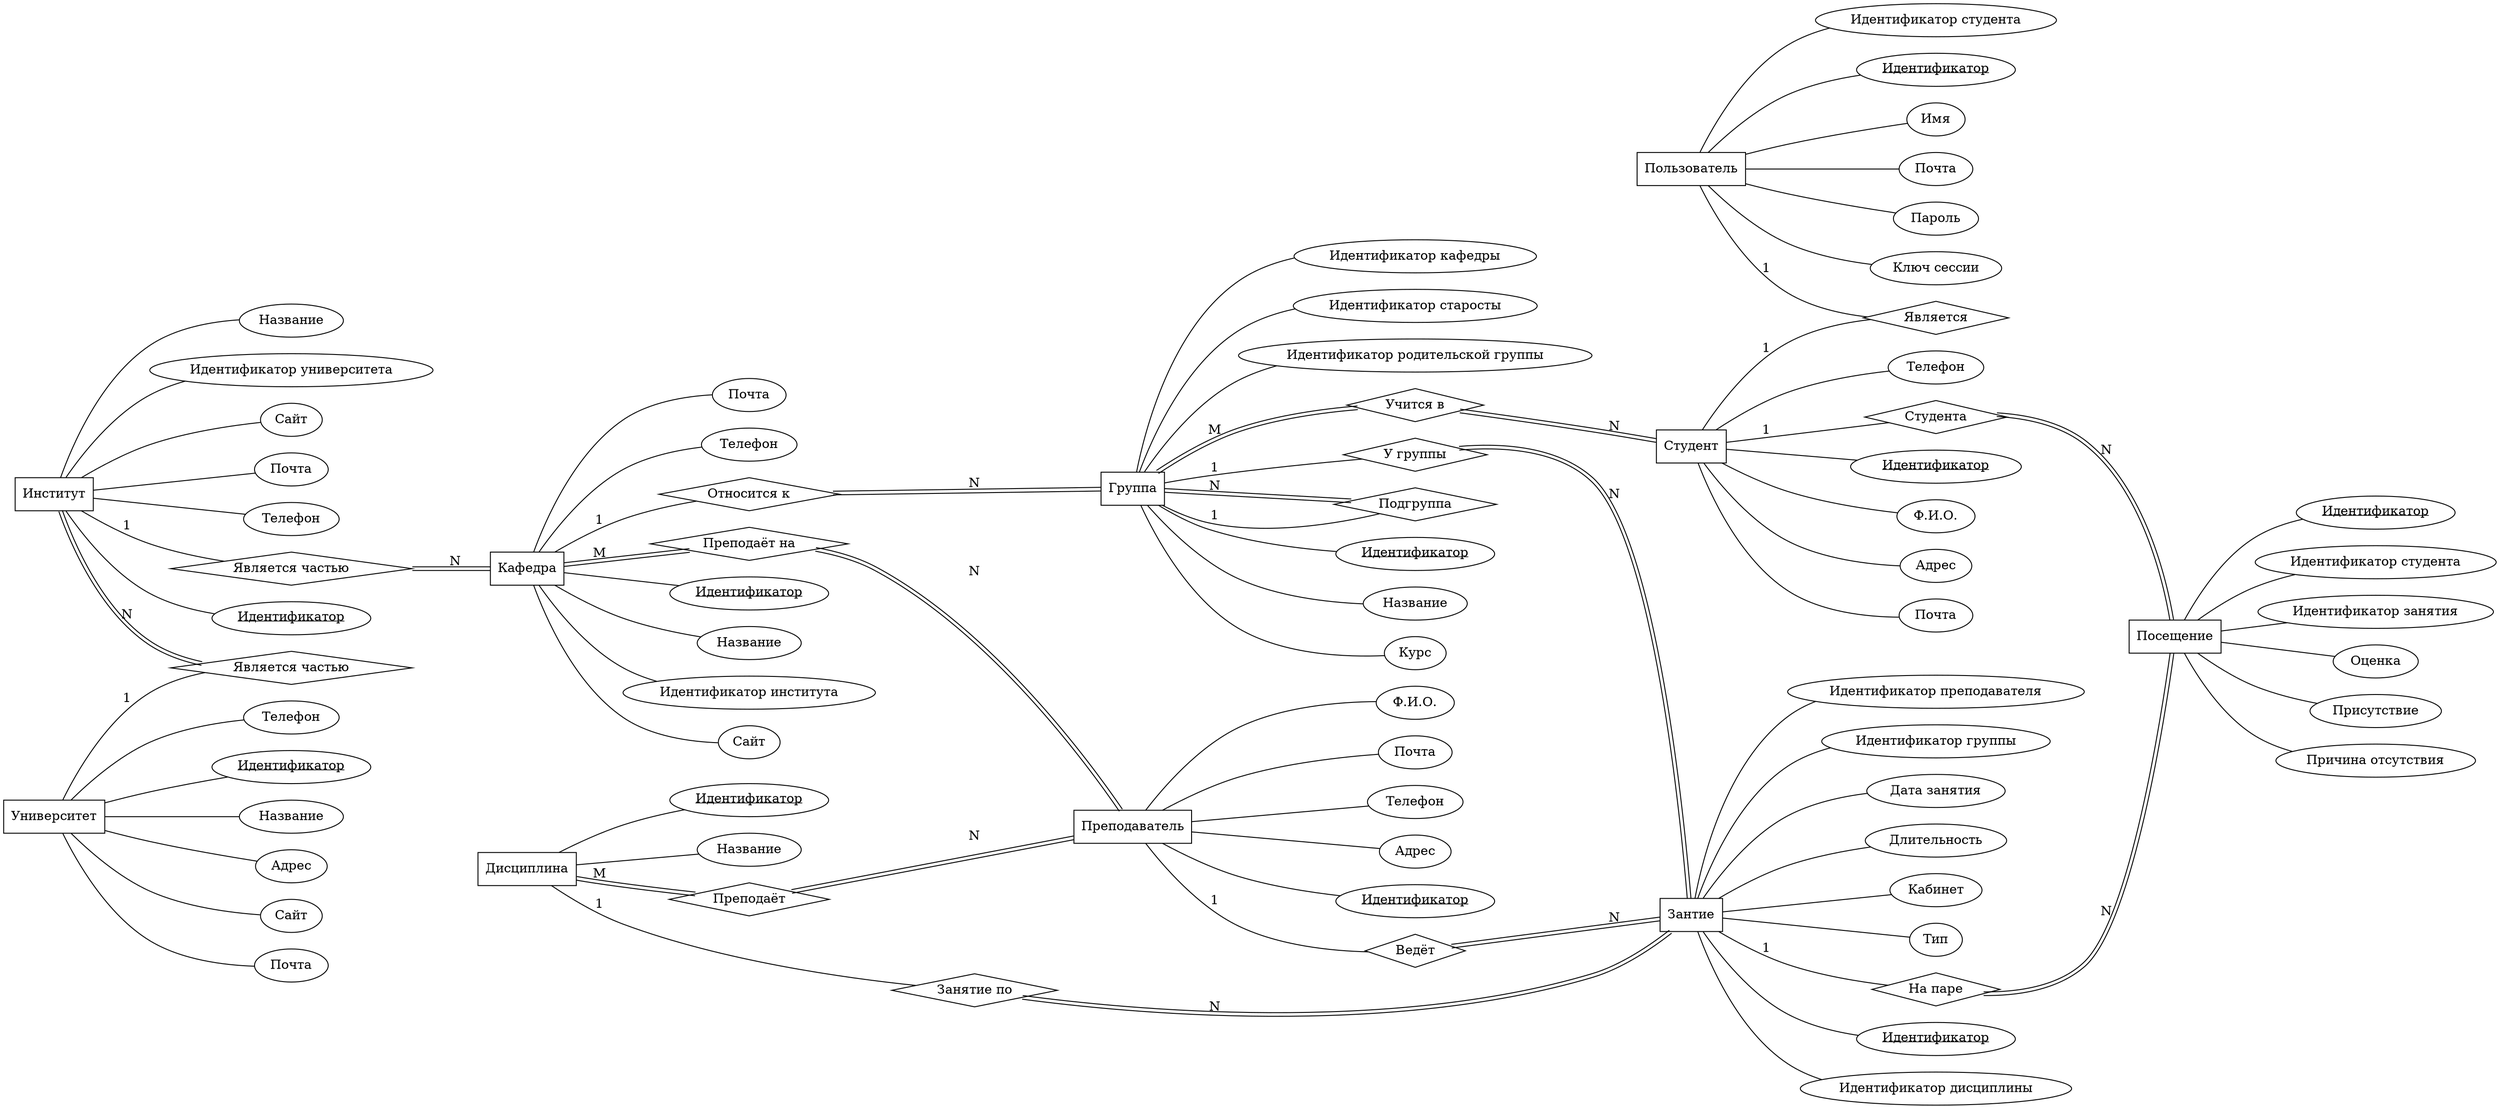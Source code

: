 graph erd {
	overlap = false;
	rankdir = LR;
	subgraph {
		node [group="table", shape=box, rank=same];
		attendance [label="Посещение"];
		cathedra [label="Кафедра"];
		/*cathedra_teacher;*/
		/*certificate;*/
		discipline [label="Дисциплина"];
		/*discipline_teacher;*/
		group [label="Группа"];
		/*group_student;*/
		institute [label="Институт"];
		student [label="Студент"];
		teacher [label="Преподаватель"];
		university [label="Университет"];
		user [label="Пользователь"];
		class [label="Зантие"]
	}

	subgraph {
		subgraph {
			attendance_pk_id [label=<<u>Идентификатор</u>>];
			attendance -- attendance_pk_id
			attendance_nk_student_id [label="Идентификатор студента"];
			attendance -- attendance_nk_student_id
			attendance_nk_class_id [label="Идентификатор занятия"];
			attendance -- attendance_nk_class_id
			attendance_nk_mark [label="Оценка"];
			attendance -- attendance_nk_mark
			attendance_nk_presence [label="Присутствие"];
			attendance -- attendance_nk_presence
			attendance_nk_reason [label="Причина отсутствия"];
			attendance -- attendance_nk_reason
		}

		subgraph {
			cathedra_pk_id [label=<<u>Идентификатор</u>>];
			cathedra -- cathedra_pk_id
			cathedra_nk_name [label="Название"];
			cathedra -- cathedra_nk_name
			cathedra_nk_institute_id [label="Идентификатор института"];
			cathedra -- cathedra_nk_institute_id
			cathedra_nk_site [label="Сайт"];
			cathedra -- cathedra_nk_site
			cathedra_nk_email [label="Почта"];
			cathedra -- cathedra_nk_email
			cathedra_nk_phone [label="Телефон"];
			cathedra -- cathedra_nk_phone
		}

		/*cathedra_teacher_pk_id [label="id"];
		cathedra_teacher -- cathedra_teacher_pk_id
		cathedra_teacher_nk_cathedra_id [label="cathedra_id"];
		cathedra_teacher -- cathedra_teacher_nk_cathedra_id
		cathedra_teacher_nk_teacher_id [label="teacher_id"];
		cathedra_teacher -- cathedra_teacher_nk_teacher_id*/


		subgraph {
			class_pk_id [label=<<u>Идентификатор</u>>];
			class -- class_pk_id
			class_nk_discipline_id [label="Идентификатор дисциплины"];
			class -- class_nk_discipline_id
			class_nk_teacher_id [label="Идентификатор преподавателя"];
			class -- class_nk_teacher_id
			class_nk_group_id [label="Идентификатор группы"];
			class -- class_nk_group_id
			class_nk_date [label="Дата занятия"];
			class -- class_nk_date
			class_nk_duration [label="Длительность"];
			class -- class_nk_duration
			class_nk_location [label="Кабинет"];
			class -- class_nk_location
			class_nk_type [label="Тип"];
			class -- class_nk_type
		}

		/*subgraph {
			certificate_pk_id [label="id"];
			certificate -- certificate_pk_id
			certificate_nk_student_id [label="student_id"];
			certificate -- certificate_nk_student_id
			certificate_nk_date_from [label="date_from"];
			certificate -- certificate_nk_date_from
			certificate_nk_date_to [label="date_to"];
			certificate -- certificate_nk_date_to
		}*/

		subgraph {
			discipline_pk_id [label=<<u>Идентификатор</u>>];
			discipline -- discipline_pk_id
			discipline_nk_name [label="Название"];
			discipline -- discipline_nk_name
		}

		/*discipline_teacher_pk_id [label="id"];
		discipline_teacher -- discipline_teacher_pk_id
		discipline_teacher_nk_discipline_id [label="discipline_id"];
		discipline_teacher -- discipline_teacher_nk_discipline_id
		discipline_teacher_nk_teacher_id [label="teacher_id"];
		discipline_teacher -- discipline_teacher_nk_teacher_id*/

		subgraph {
			group_pk_id [label=<<u>Идентификатор</u>>];
			group -- group_pk_id
			group_nk_name [label="Название"];
			group -- group_nk_name
			group_nk_course [label="Курс"];
			group -- group_nk_course
			group_nk_cathedra_id [label="Идентификатор кафедры"];
			group -- group_nk_cathedra_id
			group_nk_steward_id [label="Идентификатор старосты"];
			group -- group_nk_steward_id
			group_nk_super_id [label="Идентификатор родительской группы"];
			group -- group_nk_super_id
		}
		/*group_student_pk_id [label="id"];
		group_student -- group_student_pk_id
		group_student_nk_group_id [label="group_id"];
		group_student -- group_student_nk_group_id
		group_student_nk_student_id [label="student_id"];
		group_student -- group_student_nk_student_id*/

		subgraph {
			institute_pk_id [label=<<u>Идентификатор</u>>];
			institute -- institute_pk_id
			institute_nk_name [label="Название"];
			institute -- institute_nk_name
			institute_nk_university_id [label="Идентификатор университета"];
			institute -- institute_nk_university_id
			institute_nk_site [label="Сайт"];
			institute -- institute_nk_site
			institute_nk_email [label="Почта"];
			institute -- institute_nk_email
			institute_nk_phone [label="Телефон"];
			institute -- institute_nk_phone
		}

		subgraph {
			rankdir=rl;
			student_pk_id [label=< <u>Идентификатор</u> >];
			student -- student_pk_id
			student_nk_name [label="Ф.И.О."];
			student -- student_nk_name
			student_nk_address [label="Адрес"];
			student -- student_nk_address
			student_nk_email [label="Почта"];
			student -- student_nk_email
			student_nk_phone [label="Телефон"];
			student -- student_nk_phone
		}

		subgraph {
			teacher_pk_id [label=<<u>Идентификатор</u>>];
			teacher -- teacher_pk_id
			teacher_nk_name [label="Ф.И.О."];
			teacher -- teacher_nk_name
			teacher_nk_email [label="Почта"];
			teacher -- teacher_nk_email
			teacher_nk_phone [label="Телефон"];
			teacher -- teacher_nk_phone
			teacher_nk_address [label="Адрес"];
			teacher -- teacher_nk_address
		}

		subgraph {
			university_pk_id [label=<<u>Идентификатор</u>>];
			university -- university_pk_id
			university_nk_name [label="Название"];
			university -- university_nk_name
			university_nk_address [label="Адрес"];
			university -- university_nk_address
			university_nk_site [label="Сайт"];
			university -- university_nk_site
			university_nk_email [label="Почта"];
			university -- university_nk_email
			university_nk_phone [label="Телефон"];
			university -- university_nk_phone
		}

		subgraph {
			user_pk_id [label=<<u>Идентификатор</u>>, rank=1];
			user -- user_pk_id
			user_nk_name [label="Имя", rank=2];
			user -- user_nk_name
			user_nk_email [label="Почта", rank=3];
			user -- user_nk_email
			user_nk_password [label="Пароль", rank=4];
			user -- user_nk_password
			user_nk_remember_token [label="Ключ сессии", rank=5];
			user -- user_nk_remember_token
			user_nk_student_id [label="Идентификатор студента", rank=6];
			user -- user_nk_student_id
		}
	}

	subgraph {
		node [shape=diamond];
		student_user_fk [label="Является"];
		university_institute_fk [label="Является частью"];
		institute_cathedra_fk [label="Является частью"];
		cathedra_group_fk [label="Относится к"];
		cathedra_teacher_fk [label="Преподаёт на"];
		discipline_teacher_fk [label="Преподаёт"];
		group_class_fk [label="У группы"];
		group_student_fk [label="Учится в"];
		/*student_certificate_fk [label="Студента"];*/
		attendance_student_fk [label="Студента"];
		attendance_class_fk [label="На паре"];
		group_group_fk [label="Подгруппа"];
		class_teacher_fk [label="Ведёт"];
		discipline_class_fk [label="Занятие по"];
	}

	subgraph {
		university -- university_institute_fk [label="1"];
		university_institute_fk -- institute [color="black:invis:black", label="N"];

		institute -- institute_cathedra_fk [label="1"];
		institute_cathedra_fk -- cathedra [color="black:invis:black", label="N"];

		cathedra -- cathedra_group_fk [label="1"];
		cathedra_group_fk -- group [color="black:invis:black", label="N"];

		cathedra -- cathedra_teacher_fk [color="black:invis:black", label="M"];
		cathedra_teacher_fk -- teacher [color="black:invis:black", label="N"];

		discipline -- discipline_teacher_fk [color="black:invis:black", label="M"];
		discipline_teacher_fk -- teacher [color="black:invis:black", label="N"];

		discipline -- discipline_class_fk [label="1"];
		discipline_class_fk -- class [color="black:invis:black", label="N"];

		group -- group_class_fk [label="1"];
		group_class_fk -- class [color="black:invis:black", label="N"];

		group -- group_student_fk [color="black:invis:black", label="M"];
		group_student_fk -- student [color="black:invis:black", label="N"];

		/*student -- student_certificate_fk [label="1"];
		student_certificate_fk -- certificate [color="black:invis:black", label="N"];*/

		student -- attendance_student_fk [label="1"];
		attendance_student_fk -- attendance [color="black:invis:black", label="N"];

		class -- attendance_class_fk [label="1"];
		attendance_class_fk -- attendance [color="black:invis:black", label="N"];

		group -- group_group_fk [label="1"];
		group_group_fk -- group [color="black:invis:black", label="N"];

		teacher -- class_teacher_fk [label="1"];
		class_teacher_fk -- class [color="black:invis:black", label="N"];

		student -- student_user_fk [label="1"];
		user -- student_user_fk [label="1"];
	}

	{rank=same;university; institute;}
}
